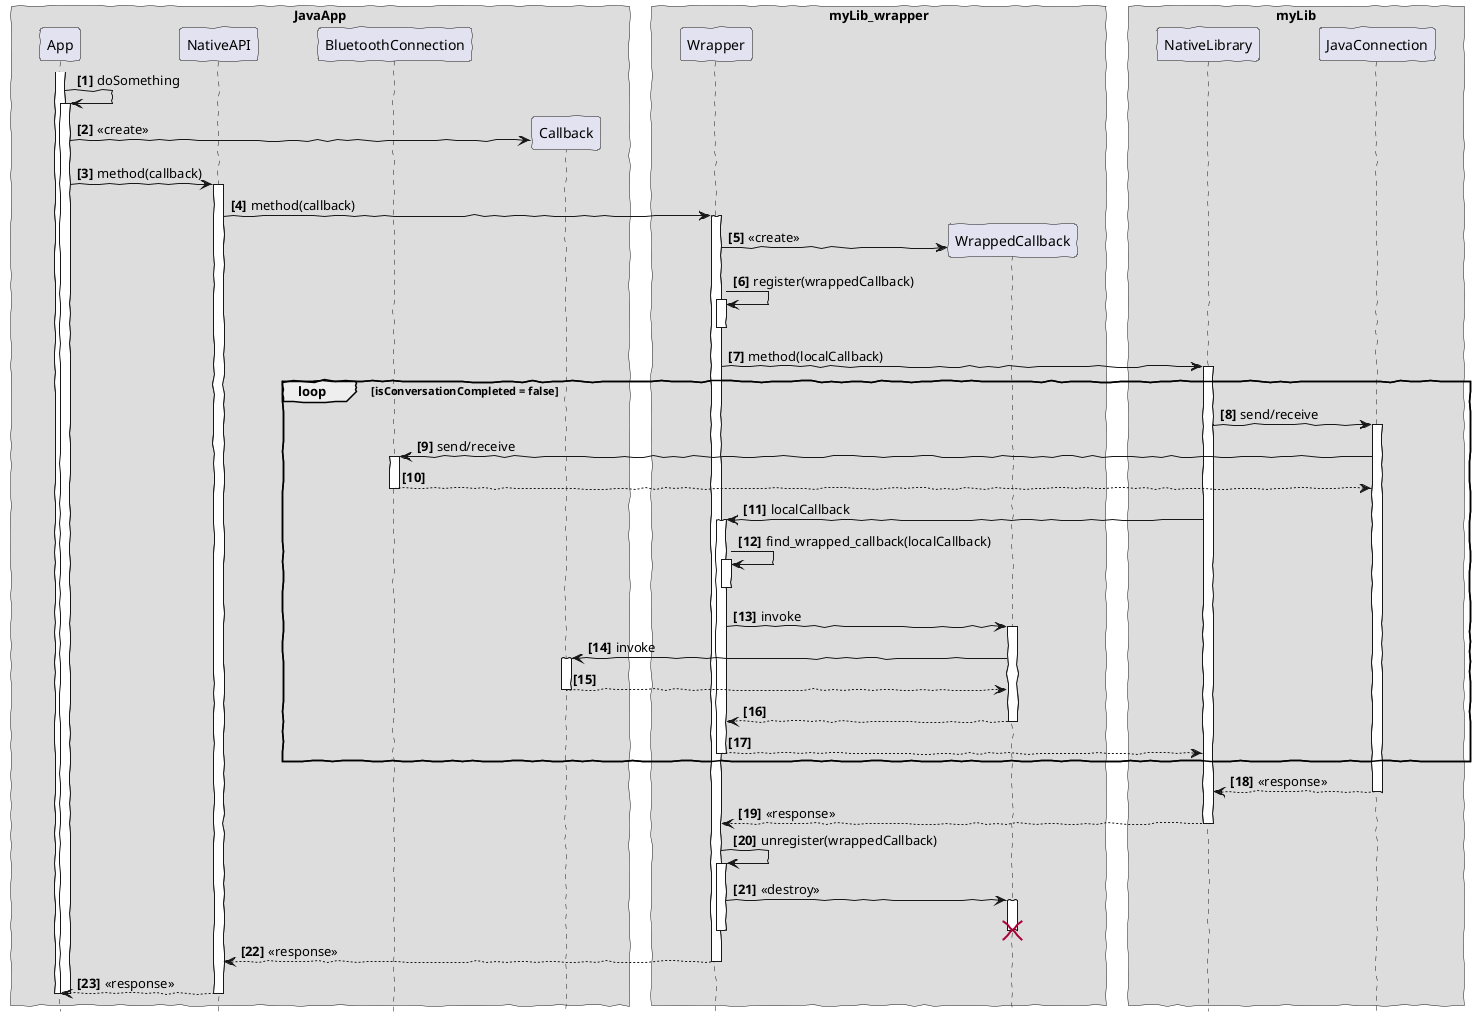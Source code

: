 @startuml

hide footbox
autonumber "<b>[0]</b>"

skinparam handwritten true

skinparam BoxPadding 10
skinparam ParticipantPadding 25

box "JavaApp"
participant App
participant NativeAPI
participant BluetoothConnection
participant Callback
end box

box "myLib_wrapper"
participant Wrapper
participant WrappedCallback
end box

box "myLib"
participant NativeLibrary
participant JavaConnection
end box

activate App

App -> App: doSomething
activate App

create Callback
App -> Callback: << create >>

App -> NativeAPI: method(callback)
activate NativeAPI

NativeAPI -> Wrapper: method(callback)
activate Wrapper

create WrappedCallback
Wrapper -> WrappedCallback: << create >>

Wrapper -> Wrapper: register(wrappedCallback)
activate Wrapper
deactivate Wrapper

Wrapper -> NativeLibrary: method(localCallback)
activate NativeLibrary

loop isConversationCompleted = false
NativeLibrary -> JavaConnection: send/receive
activate JavaConnection

JavaConnection -> BluetoothConnection: send/receive
activate BluetoothConnection

BluetoothConnection --> JavaConnection
deactivate BluetoothConnection

NativeLibrary -> Wrapper: localCallback
activate Wrapper

Wrapper -> Wrapper: find_wrapped_callback(localCallback)
activate Wrapper
deactivate Wrapper

Wrapper -> WrappedCallback: invoke
activate WrappedCallback

WrappedCallback -> Callback: invoke
activate Callback

Callback --> WrappedCallback
deactivate Callback

WrappedCallback --> Wrapper
deactivate WrappedCallback

Wrapper --> NativeLibrary
deactivate Wrapper
end

JavaConnection --> NativeLibrary: << response >>
deactivate JavaConnection

NativeLibrary --> Wrapper: << response >>
deactivate NativeLibrary

Wrapper -> Wrapper: unregister(wrappedCallback)
activate Wrapper
Wrapper -> WrappedCallback: << destroy >>
activate WrappedCallback
deactivate WrappedCallback
destroy WrappedCallback
deactivate Wrapper

Wrapper --> NativeAPI: << response >>
deactivate Wrapper

NativeAPI --> App: << response >>
deactivate NativeAPI
deactivate App

deactivate App

@enduml
